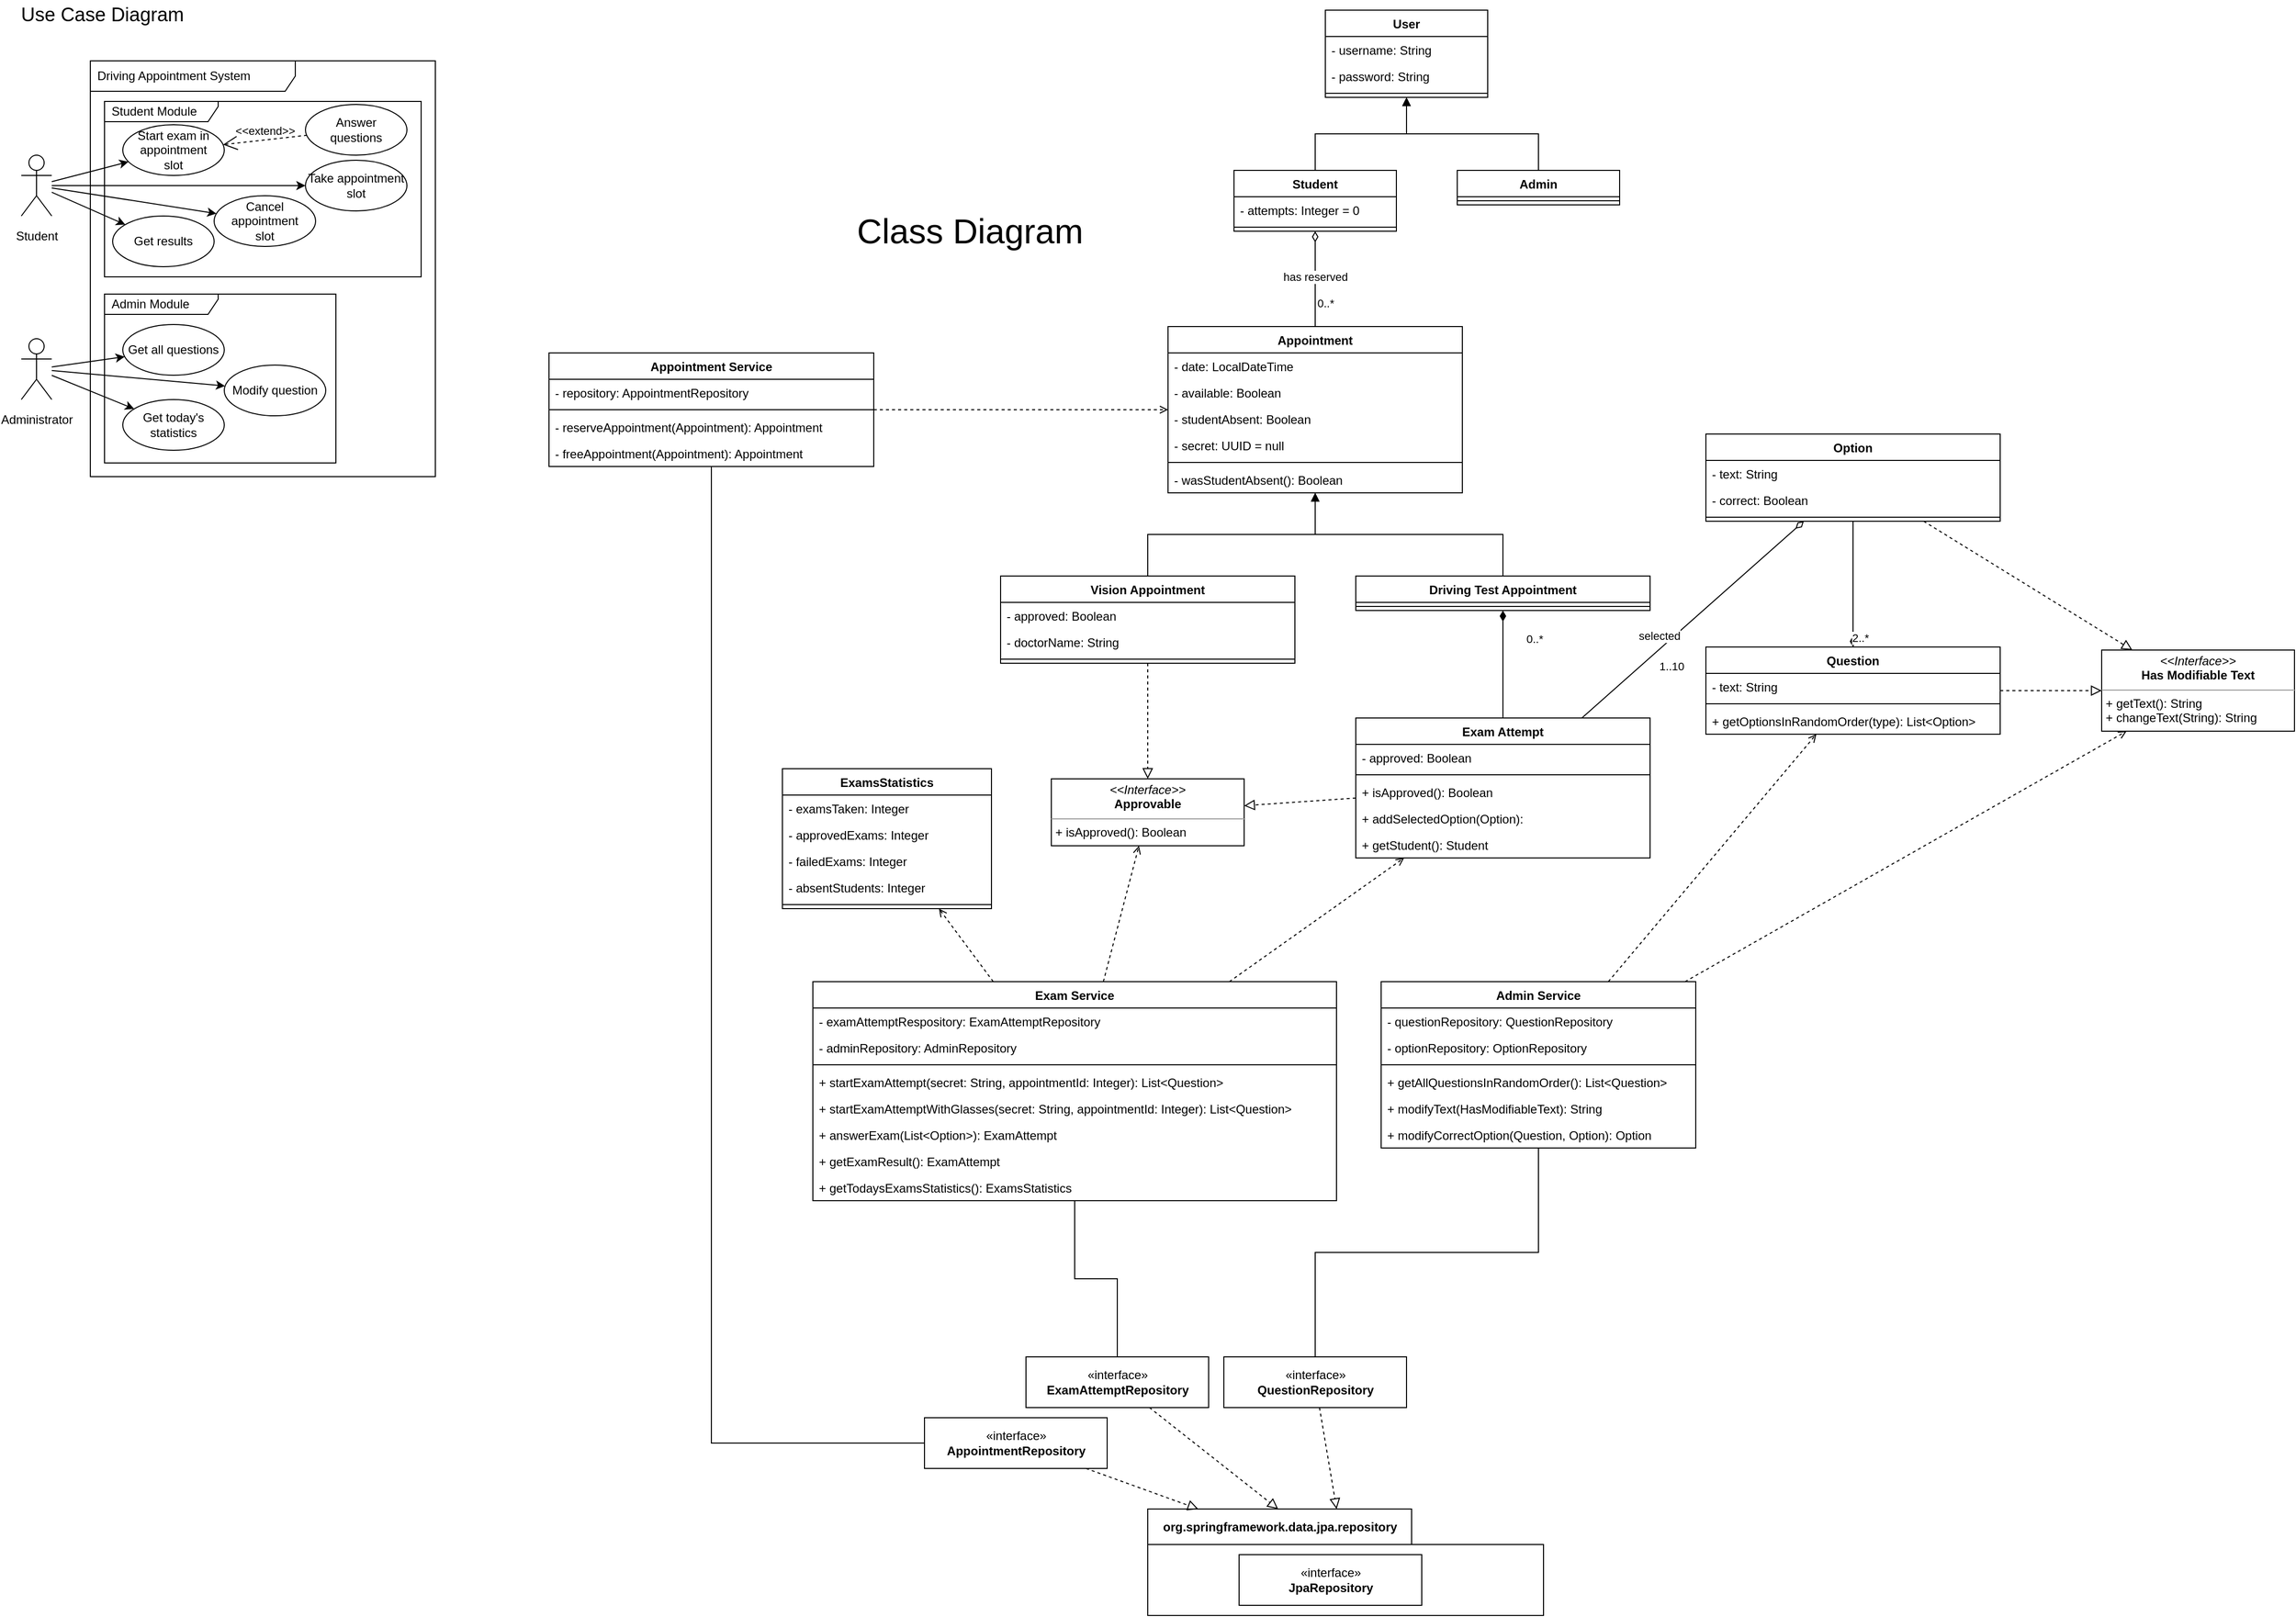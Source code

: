 <mxfile version="20.3.0" type="device"><diagram id="23iRSUPoRavnBvh4doch" name="Page-1"><mxGraphModel dx="1515" dy="1337" grid="1" gridSize="10" guides="1" tooltips="1" connect="1" arrows="1" fold="1" page="1" pageScale="1" pageWidth="1169" pageHeight="827" math="0" shadow="0"><root><mxCell id="0"/><mxCell id="1" parent="0"/><mxCell id="SGMvn93EfNvMgkkBNmYU-24" value="Student Module" style="shape=umlFrame;whiteSpace=wrap;html=1;width=112;height=20;boundedLbl=1;verticalAlign=middle;align=left;spacingLeft=5;fontSize=12;movable=1;resizable=1;rotatable=1;deletable=1;editable=1;connectable=1;" parent="1" vertex="1"><mxGeometry x="122" y="120" width="312" height="173" as="geometry"/></mxCell><mxCell id="SGMvn93EfNvMgkkBNmYU-25" value="Admin Module" style="shape=umlFrame;whiteSpace=wrap;html=1;width=112;height=20;boundedLbl=1;verticalAlign=middle;align=left;spacingLeft=5;fontSize=12;movable=1;resizable=1;rotatable=1;deletable=1;editable=1;connectable=1;" parent="1" vertex="1"><mxGeometry x="122" y="310" width="228" height="166.5" as="geometry"/></mxCell><mxCell id="2" value="&lt;font style=&quot;font-size: 19px;&quot;&gt;Use Case Diagram&lt;/font&gt;" style="text;html=1;strokeColor=none;fillColor=none;align=center;verticalAlign=middle;whiteSpace=wrap;rounded=0;movable=1;resizable=1;rotatable=1;deletable=1;editable=1;connectable=1;" parent="1" vertex="1"><mxGeometry x="30" y="20" width="180" height="30" as="geometry"/></mxCell><mxCell id="SGMvn93EfNvMgkkBNmYU-13" style="edgeStyle=none;rounded=0;orthogonalLoop=1;jettySize=auto;html=1;movable=1;resizable=1;rotatable=1;deletable=1;editable=1;connectable=1;" parent="1" source="VScSaB4HSaXqvbwl9zk3-2" target="SGMvn93EfNvMgkkBNmYU-5" edge="1"><mxGeometry relative="1" as="geometry"/></mxCell><mxCell id="SGMvn93EfNvMgkkBNmYU-16" style="edgeStyle=none;rounded=0;orthogonalLoop=1;jettySize=auto;html=1;movable=1;resizable=1;rotatable=1;deletable=1;editable=1;connectable=1;" parent="1" source="VScSaB4HSaXqvbwl9zk3-2" target="SGMvn93EfNvMgkkBNmYU-3" edge="1"><mxGeometry relative="1" as="geometry"/></mxCell><mxCell id="SGMvn93EfNvMgkkBNmYU-17" style="edgeStyle=none;rounded=0;orthogonalLoop=1;jettySize=auto;html=1;movable=1;resizable=1;rotatable=1;deletable=1;editable=1;connectable=1;" parent="1" source="VScSaB4HSaXqvbwl9zk3-2" target="SGMvn93EfNvMgkkBNmYU-4" edge="1"><mxGeometry relative="1" as="geometry"/></mxCell><mxCell id="SGMvn93EfNvMgkkBNmYU-23" style="edgeStyle=none;rounded=0;orthogonalLoop=1;jettySize=auto;html=1;" parent="1" source="VScSaB4HSaXqvbwl9zk3-2" target="SGMvn93EfNvMgkkBNmYU-21" edge="1"><mxGeometry relative="1" as="geometry"/></mxCell><mxCell id="VScSaB4HSaXqvbwl9zk3-2" value="&lt;font style=&quot;font-size: 12px;&quot;&gt;Student&lt;/font&gt;" style="shape=umlActor;verticalLabelPosition=bottom;verticalAlign=top;html=1;outlineConnect=0;fontSize=19;movable=1;resizable=1;rotatable=1;deletable=1;editable=1;connectable=1;" parent="1" vertex="1"><mxGeometry x="40" y="173" width="30" height="60" as="geometry"/></mxCell><mxCell id="SGMvn93EfNvMgkkBNmYU-18" style="edgeStyle=none;rounded=0;orthogonalLoop=1;jettySize=auto;html=1;movable=1;resizable=1;rotatable=1;deletable=1;editable=1;connectable=1;" parent="1" source="VScSaB4HSaXqvbwl9zk3-3" target="SGMvn93EfNvMgkkBNmYU-7" edge="1"><mxGeometry relative="1" as="geometry"/></mxCell><mxCell id="SGMvn93EfNvMgkkBNmYU-19" style="edgeStyle=none;rounded=0;orthogonalLoop=1;jettySize=auto;html=1;movable=1;resizable=1;rotatable=1;deletable=1;editable=1;connectable=1;" parent="1" source="VScSaB4HSaXqvbwl9zk3-3" target="SGMvn93EfNvMgkkBNmYU-6" edge="1"><mxGeometry relative="1" as="geometry"/></mxCell><mxCell id="SGMvn93EfNvMgkkBNmYU-20" style="edgeStyle=none;rounded=0;orthogonalLoop=1;jettySize=auto;html=1;movable=1;resizable=1;rotatable=1;deletable=1;editable=1;connectable=1;" parent="1" source="VScSaB4HSaXqvbwl9zk3-3" target="SGMvn93EfNvMgkkBNmYU-9" edge="1"><mxGeometry relative="1" as="geometry"/></mxCell><mxCell id="VScSaB4HSaXqvbwl9zk3-3" value="&lt;font style=&quot;font-size: 12px;&quot;&gt;Administrator&lt;/font&gt;" style="shape=umlActor;verticalLabelPosition=bottom;verticalAlign=top;html=1;outlineConnect=0;fontSize=19;movable=1;resizable=1;rotatable=1;deletable=1;editable=1;connectable=1;" parent="1" vertex="1"><mxGeometry x="40" y="354" width="30" height="60" as="geometry"/></mxCell><mxCell id="VScSaB4HSaXqvbwl9zk3-4" value="Driving Appointment&amp;nbsp;System" style="shape=umlFrame;whiteSpace=wrap;html=1;width=202;height=30;boundedLbl=1;verticalAlign=middle;align=left;spacingLeft=5;fontSize=12;movable=1;resizable=1;rotatable=1;deletable=1;editable=1;connectable=1;" parent="1" vertex="1"><mxGeometry x="108" y="80" width="340" height="410" as="geometry"/></mxCell><mxCell id="SGMvn93EfNvMgkkBNmYU-3" value="Take appointment&lt;br&gt;slot" style="ellipse;whiteSpace=wrap;html=1;movable=1;resizable=1;rotatable=1;deletable=1;editable=1;connectable=1;" parent="1" vertex="1"><mxGeometry x="320" y="178" width="100" height="50" as="geometry"/></mxCell><mxCell id="SGMvn93EfNvMgkkBNmYU-4" value="Cancel appointment&lt;br&gt;slot" style="ellipse;whiteSpace=wrap;html=1;movable=1;resizable=1;rotatable=1;deletable=1;editable=1;connectable=1;" parent="1" vertex="1"><mxGeometry x="230" y="213" width="100" height="50" as="geometry"/></mxCell><mxCell id="SGMvn93EfNvMgkkBNmYU-5" value="Start exam in appointment&lt;br&gt;slot" style="ellipse;whiteSpace=wrap;html=1;movable=1;resizable=1;rotatable=1;deletable=1;editable=1;connectable=1;" parent="1" vertex="1"><mxGeometry x="140" y="143" width="100" height="50" as="geometry"/></mxCell><mxCell id="SGMvn93EfNvMgkkBNmYU-6" value="Modify question" style="ellipse;whiteSpace=wrap;html=1;movable=1;resizable=1;rotatable=1;deletable=1;editable=1;connectable=1;" parent="1" vertex="1"><mxGeometry x="240" y="380" width="100" height="50" as="geometry"/></mxCell><mxCell id="SGMvn93EfNvMgkkBNmYU-7" value="Get all questions" style="ellipse;whiteSpace=wrap;html=1;movable=1;resizable=1;rotatable=1;deletable=1;editable=1;connectable=1;" parent="1" vertex="1"><mxGeometry x="140" y="340" width="100" height="50" as="geometry"/></mxCell><mxCell id="SGMvn93EfNvMgkkBNmYU-9" value="Get today's&lt;br&gt;statistics" style="ellipse;whiteSpace=wrap;html=1;movable=1;resizable=1;rotatable=1;deletable=1;editable=1;connectable=1;" parent="1" vertex="1"><mxGeometry x="140" y="414" width="100" height="50" as="geometry"/></mxCell><mxCell id="SGMvn93EfNvMgkkBNmYU-10" value="Answer&lt;br&gt;questions" style="ellipse;whiteSpace=wrap;html=1;movable=1;resizable=1;rotatable=1;deletable=1;editable=1;connectable=1;" parent="1" vertex="1"><mxGeometry x="320" y="123" width="100" height="50" as="geometry"/></mxCell><mxCell id="SGMvn93EfNvMgkkBNmYU-15" value="&amp;lt;&amp;lt;extend&amp;gt;&amp;gt;" style="edgeStyle=none;html=1;startArrow=open;endArrow=none;startSize=12;verticalAlign=bottom;dashed=1;labelBackgroundColor=none;rounded=0;movable=1;resizable=1;rotatable=1;deletable=1;editable=1;connectable=1;" parent="1" source="SGMvn93EfNvMgkkBNmYU-5" target="SGMvn93EfNvMgkkBNmYU-10" edge="1"><mxGeometry width="160" relative="1" as="geometry"><mxPoint x="190" y="283" as="sourcePoint"/><mxPoint x="350" y="283" as="targetPoint"/></mxGeometry></mxCell><mxCell id="SGMvn93EfNvMgkkBNmYU-21" value="Get results" style="ellipse;whiteSpace=wrap;html=1;movable=1;resizable=1;rotatable=1;deletable=1;editable=1;connectable=1;" parent="1" vertex="1"><mxGeometry x="130" y="233" width="100" height="50" as="geometry"/></mxCell><mxCell id="SGMvn93EfNvMgkkBNmYU-22" value="&lt;font style=&quot;font-size: 34px;&quot;&gt;Class Diagram&lt;/font&gt;" style="text;html=1;strokeColor=none;fillColor=none;align=center;verticalAlign=middle;whiteSpace=wrap;rounded=0;movable=1;resizable=1;rotatable=1;deletable=1;editable=1;connectable=1;" parent="1" vertex="1"><mxGeometry x="850" y="233" width="250" height="30" as="geometry"/></mxCell><mxCell id="SGMvn93EfNvMgkkBNmYU-30" value="User" style="swimlane;fontStyle=1;align=center;verticalAlign=top;childLayout=stackLayout;horizontal=1;startSize=26;horizontalStack=0;resizeParent=1;resizeParentMax=0;resizeLast=0;collapsible=1;marginBottom=0;" parent="1" vertex="1"><mxGeometry x="1325" y="30" width="160" height="86" as="geometry"/></mxCell><mxCell id="SGMvn93EfNvMgkkBNmYU-31" value="- username: String" style="text;strokeColor=none;fillColor=none;align=left;verticalAlign=top;spacingLeft=4;spacingRight=4;overflow=hidden;rotatable=0;points=[[0,0.5],[1,0.5]];portConstraint=eastwest;" parent="SGMvn93EfNvMgkkBNmYU-30" vertex="1"><mxGeometry y="26" width="160" height="26" as="geometry"/></mxCell><mxCell id="SGMvn93EfNvMgkkBNmYU-34" value="- password: String" style="text;strokeColor=none;fillColor=none;align=left;verticalAlign=top;spacingLeft=4;spacingRight=4;overflow=hidden;rotatable=0;points=[[0,0.5],[1,0.5]];portConstraint=eastwest;" parent="SGMvn93EfNvMgkkBNmYU-30" vertex="1"><mxGeometry y="52" width="160" height="26" as="geometry"/></mxCell><mxCell id="SGMvn93EfNvMgkkBNmYU-32" value="" style="line;strokeWidth=1;fillColor=none;align=left;verticalAlign=middle;spacingTop=-1;spacingLeft=3;spacingRight=3;rotatable=0;labelPosition=right;points=[];portConstraint=eastwest;strokeColor=inherit;" parent="SGMvn93EfNvMgkkBNmYU-30" vertex="1"><mxGeometry y="78" width="160" height="8" as="geometry"/></mxCell><mxCell id="SGMvn93EfNvMgkkBNmYU-46" style="edgeStyle=orthogonalEdgeStyle;rounded=0;orthogonalLoop=1;jettySize=auto;html=1;endArrow=block;endFill=1;" parent="1" source="SGMvn93EfNvMgkkBNmYU-35" target="SGMvn93EfNvMgkkBNmYU-30" edge="1"><mxGeometry relative="1" as="geometry"/></mxCell><mxCell id="SGMvn93EfNvMgkkBNmYU-35" value="Student" style="swimlane;fontStyle=1;align=center;verticalAlign=top;childLayout=stackLayout;horizontal=1;startSize=26;horizontalStack=0;resizeParent=1;resizeParentMax=0;resizeLast=0;collapsible=1;marginBottom=0;" parent="1" vertex="1"><mxGeometry x="1235" y="188" width="160" height="60" as="geometry"/></mxCell><mxCell id="SGMvn93EfNvMgkkBNmYU-76" value="- attempts: Integer = 0" style="text;strokeColor=none;fillColor=none;align=left;verticalAlign=top;spacingLeft=4;spacingRight=4;overflow=hidden;rotatable=0;points=[[0,0.5],[1,0.5]];portConstraint=eastwest;" parent="SGMvn93EfNvMgkkBNmYU-35" vertex="1"><mxGeometry y="26" width="160" height="26" as="geometry"/></mxCell><mxCell id="SGMvn93EfNvMgkkBNmYU-38" value="" style="line;strokeWidth=1;fillColor=none;align=left;verticalAlign=middle;spacingTop=-1;spacingLeft=3;spacingRight=3;rotatable=0;labelPosition=right;points=[];portConstraint=eastwest;strokeColor=inherit;" parent="SGMvn93EfNvMgkkBNmYU-35" vertex="1"><mxGeometry y="52" width="160" height="8" as="geometry"/></mxCell><mxCell id="SGMvn93EfNvMgkkBNmYU-45" style="edgeStyle=orthogonalEdgeStyle;rounded=0;orthogonalLoop=1;jettySize=auto;html=1;endArrow=block;endFill=1;" parent="1" source="SGMvn93EfNvMgkkBNmYU-40" target="SGMvn93EfNvMgkkBNmYU-30" edge="1"><mxGeometry relative="1" as="geometry"/></mxCell><mxCell id="SGMvn93EfNvMgkkBNmYU-40" value="Admin" style="swimlane;fontStyle=1;align=center;verticalAlign=top;childLayout=stackLayout;horizontal=1;startSize=26;horizontalStack=0;resizeParent=1;resizeParentMax=0;resizeLast=0;collapsible=1;marginBottom=0;" parent="1" vertex="1"><mxGeometry x="1455" y="188" width="160" height="34" as="geometry"/></mxCell><mxCell id="SGMvn93EfNvMgkkBNmYU-43" value="" style="line;strokeWidth=1;fillColor=none;align=left;verticalAlign=middle;spacingTop=-1;spacingLeft=3;spacingRight=3;rotatable=0;labelPosition=right;points=[];portConstraint=eastwest;strokeColor=inherit;" parent="SGMvn93EfNvMgkkBNmYU-40" vertex="1"><mxGeometry y="26" width="160" height="8" as="geometry"/></mxCell><mxCell id="SGMvn93EfNvMgkkBNmYU-47" value="Question" style="swimlane;fontStyle=1;align=center;verticalAlign=top;childLayout=stackLayout;horizontal=1;startSize=26;horizontalStack=0;resizeParent=1;resizeParentMax=0;resizeLast=0;collapsible=1;marginBottom=0;" parent="1" vertex="1"><mxGeometry x="1700" y="658" width="290" height="86" as="geometry"/></mxCell><mxCell id="SGMvn93EfNvMgkkBNmYU-50" value="- text: String" style="text;strokeColor=none;fillColor=none;align=left;verticalAlign=top;spacingLeft=4;spacingRight=4;overflow=hidden;rotatable=0;points=[[0,0.5],[1,0.5]];portConstraint=eastwest;" parent="SGMvn93EfNvMgkkBNmYU-47" vertex="1"><mxGeometry y="26" width="290" height="26" as="geometry"/></mxCell><mxCell id="SGMvn93EfNvMgkkBNmYU-48" value="" style="line;strokeWidth=1;fillColor=none;align=left;verticalAlign=middle;spacingTop=-1;spacingLeft=3;spacingRight=3;rotatable=0;labelPosition=right;points=[];portConstraint=eastwest;strokeColor=inherit;" parent="SGMvn93EfNvMgkkBNmYU-47" vertex="1"><mxGeometry y="52" width="290" height="8" as="geometry"/></mxCell><mxCell id="SGMvn93EfNvMgkkBNmYU-49" value="+ getOptionsInRandomOrder(type): List&lt;Option&gt;" style="text;strokeColor=none;fillColor=none;align=left;verticalAlign=top;spacingLeft=4;spacingRight=4;overflow=hidden;rotatable=0;points=[[0,0.5],[1,0.5]];portConstraint=eastwest;" parent="SGMvn93EfNvMgkkBNmYU-47" vertex="1"><mxGeometry y="60" width="290" height="26" as="geometry"/></mxCell><mxCell id="SGMvn93EfNvMgkkBNmYU-51" value="Option" style="swimlane;fontStyle=1;align=center;verticalAlign=top;childLayout=stackLayout;horizontal=1;startSize=26;horizontalStack=0;resizeParent=1;resizeParentMax=0;resizeLast=0;collapsible=1;marginBottom=0;" parent="1" vertex="1"><mxGeometry x="1700" y="448" width="290" height="86" as="geometry"/></mxCell><mxCell id="SGMvn93EfNvMgkkBNmYU-52" value="- text: String" style="text;strokeColor=none;fillColor=none;align=left;verticalAlign=top;spacingLeft=4;spacingRight=4;overflow=hidden;rotatable=0;points=[[0,0.5],[1,0.5]];portConstraint=eastwest;" parent="SGMvn93EfNvMgkkBNmYU-51" vertex="1"><mxGeometry y="26" width="290" height="26" as="geometry"/></mxCell><mxCell id="SGMvn93EfNvMgkkBNmYU-55" value="- correct: Boolean" style="text;strokeColor=none;fillColor=none;align=left;verticalAlign=top;spacingLeft=4;spacingRight=4;overflow=hidden;rotatable=0;points=[[0,0.5],[1,0.5]];portConstraint=eastwest;" parent="SGMvn93EfNvMgkkBNmYU-51" vertex="1"><mxGeometry y="52" width="290" height="26" as="geometry"/></mxCell><mxCell id="SGMvn93EfNvMgkkBNmYU-53" value="" style="line;strokeWidth=1;fillColor=none;align=left;verticalAlign=middle;spacingTop=-1;spacingLeft=3;spacingRight=3;rotatable=0;labelPosition=right;points=[];portConstraint=eastwest;strokeColor=inherit;" parent="SGMvn93EfNvMgkkBNmYU-51" vertex="1"><mxGeometry y="78" width="290" height="8" as="geometry"/></mxCell><mxCell id="SGMvn93EfNvMgkkBNmYU-56" value="Appointment" style="swimlane;fontStyle=1;align=center;verticalAlign=top;childLayout=stackLayout;horizontal=1;startSize=26;horizontalStack=0;resizeParent=1;resizeParentMax=0;resizeLast=0;collapsible=1;marginBottom=0;" parent="1" vertex="1"><mxGeometry x="1170" y="342" width="290" height="164" as="geometry"/></mxCell><mxCell id="SGMvn93EfNvMgkkBNmYU-60" value="- date: LocalDateTime" style="text;strokeColor=none;fillColor=none;align=left;verticalAlign=top;spacingLeft=4;spacingRight=4;overflow=hidden;rotatable=0;points=[[0,0.5],[1,0.5]];portConstraint=eastwest;" parent="SGMvn93EfNvMgkkBNmYU-56" vertex="1"><mxGeometry y="26" width="290" height="26" as="geometry"/></mxCell><mxCell id="SGMvn93EfNvMgkkBNmYU-61" value="- available: Boolean" style="text;strokeColor=none;fillColor=none;align=left;verticalAlign=top;spacingLeft=4;spacingRight=4;overflow=hidden;rotatable=0;points=[[0,0.5],[1,0.5]];portConstraint=eastwest;" parent="SGMvn93EfNvMgkkBNmYU-56" vertex="1"><mxGeometry y="52" width="290" height="26" as="geometry"/></mxCell><mxCell id="DyhR6PBjAMwKItRnX7ym-2" value="- studentAbsent: Boolean" style="text;strokeColor=none;fillColor=none;align=left;verticalAlign=top;spacingLeft=4;spacingRight=4;overflow=hidden;rotatable=0;points=[[0,0.5],[1,0.5]];portConstraint=eastwest;" vertex="1" parent="SGMvn93EfNvMgkkBNmYU-56"><mxGeometry y="78" width="290" height="26" as="geometry"/></mxCell><mxCell id="SGMvn93EfNvMgkkBNmYU-57" value="- secret: UUID = null" style="text;strokeColor=none;fillColor=none;align=left;verticalAlign=top;spacingLeft=4;spacingRight=4;overflow=hidden;rotatable=0;points=[[0,0.5],[1,0.5]];portConstraint=eastwest;" parent="SGMvn93EfNvMgkkBNmYU-56" vertex="1"><mxGeometry y="104" width="290" height="26" as="geometry"/></mxCell><mxCell id="SGMvn93EfNvMgkkBNmYU-58" value="" style="line;strokeWidth=1;fillColor=none;align=left;verticalAlign=middle;spacingTop=-1;spacingLeft=3;spacingRight=3;rotatable=0;labelPosition=right;points=[];portConstraint=eastwest;strokeColor=inherit;" parent="SGMvn93EfNvMgkkBNmYU-56" vertex="1"><mxGeometry y="130" width="290" height="8" as="geometry"/></mxCell><mxCell id="DyhR6PBjAMwKItRnX7ym-3" value="- wasStudentAbsent(): Boolean" style="text;strokeColor=none;fillColor=none;align=left;verticalAlign=top;spacingLeft=4;spacingRight=4;overflow=hidden;rotatable=0;points=[[0,0.5],[1,0.5]];portConstraint=eastwest;" vertex="1" parent="SGMvn93EfNvMgkkBNmYU-56"><mxGeometry y="138" width="290" height="26" as="geometry"/></mxCell><mxCell id="SGMvn93EfNvMgkkBNmYU-64" value="" style="endArrow=none;startArrow=diamondThin;endFill=0;startFill=0;html=1;verticalAlign=bottom;labelBackgroundColor=none;strokeWidth=1;startSize=8;endSize=8;rounded=0;" parent="1" source="SGMvn93EfNvMgkkBNmYU-35" target="SGMvn93EfNvMgkkBNmYU-56" edge="1"><mxGeometry width="160" relative="1" as="geometry"><mxPoint x="1305" y="268" as="sourcePoint"/><mxPoint x="1465" y="268" as="targetPoint"/></mxGeometry></mxCell><mxCell id="SGMvn93EfNvMgkkBNmYU-65" value="has reserved" style="edgeLabel;html=1;align=center;verticalAlign=middle;resizable=0;points=[];" parent="SGMvn93EfNvMgkkBNmYU-64" vertex="1" connectable="0"><mxGeometry x="0.347" y="3" relative="1" as="geometry"><mxPoint x="-3" y="-19" as="offset"/></mxGeometry></mxCell><mxCell id="SGMvn93EfNvMgkkBNmYU-80" value="0..*" style="edgeLabel;html=1;align=center;verticalAlign=middle;resizable=0;points=[];" parent="SGMvn93EfNvMgkkBNmYU-64" vertex="1" connectable="0"><mxGeometry x="0.363" y="-1" relative="1" as="geometry"><mxPoint x="11" y="7" as="offset"/></mxGeometry></mxCell><mxCell id="SGMvn93EfNvMgkkBNmYU-66" value="" style="endArrow=none;startArrow=diamondThin;endFill=0;startFill=1;html=1;verticalAlign=bottom;labelBackgroundColor=none;strokeWidth=1;startSize=8;endSize=8;rounded=0;" parent="1" source="SGMvn93EfNvMgkkBNmYU-47" target="SGMvn93EfNvMgkkBNmYU-51" edge="1"><mxGeometry width="160" relative="1" as="geometry"><mxPoint x="1455" y="565" as="sourcePoint"/><mxPoint x="1615" y="565" as="targetPoint"/></mxGeometry></mxCell><mxCell id="SGMvn93EfNvMgkkBNmYU-69" value="2..*" style="edgeLabel;html=1;align=center;verticalAlign=middle;resizable=0;points=[];" parent="SGMvn93EfNvMgkkBNmYU-66" vertex="1" connectable="0"><mxGeometry x="-0.372" y="4" relative="1" as="geometry"><mxPoint x="11" y="30" as="offset"/></mxGeometry></mxCell><mxCell id="SGMvn93EfNvMgkkBNmYU-70" value="Exam Attempt" style="swimlane;fontStyle=1;align=center;verticalAlign=top;childLayout=stackLayout;horizontal=1;startSize=26;horizontalStack=0;resizeParent=1;resizeParentMax=0;resizeLast=0;collapsible=1;marginBottom=0;" parent="1" vertex="1"><mxGeometry x="1355" y="728" width="290" height="138" as="geometry"/></mxCell><mxCell id="SGMvn93EfNvMgkkBNmYU-73" value="- approved: Boolean" style="text;strokeColor=none;fillColor=none;align=left;verticalAlign=top;spacingLeft=4;spacingRight=4;overflow=hidden;rotatable=0;points=[[0,0.5],[1,0.5]];portConstraint=eastwest;" parent="SGMvn93EfNvMgkkBNmYU-70" vertex="1"><mxGeometry y="26" width="290" height="26" as="geometry"/></mxCell><mxCell id="SGMvn93EfNvMgkkBNmYU-74" value="" style="line;strokeWidth=1;fillColor=none;align=left;verticalAlign=middle;spacingTop=-1;spacingLeft=3;spacingRight=3;rotatable=0;labelPosition=right;points=[];portConstraint=eastwest;strokeColor=inherit;" parent="SGMvn93EfNvMgkkBNmYU-70" vertex="1"><mxGeometry y="52" width="290" height="8" as="geometry"/></mxCell><mxCell id="SGMvn93EfNvMgkkBNmYU-75" value="+ isApproved(): Boolean" style="text;strokeColor=none;fillColor=none;align=left;verticalAlign=top;spacingLeft=4;spacingRight=4;overflow=hidden;rotatable=0;points=[[0,0.5],[1,0.5]];portConstraint=eastwest;" parent="SGMvn93EfNvMgkkBNmYU-70" vertex="1"><mxGeometry y="60" width="290" height="26" as="geometry"/></mxCell><mxCell id="SGMvn93EfNvMgkkBNmYU-102" value="+ addSelectedOption(Option):" style="text;strokeColor=none;fillColor=none;align=left;verticalAlign=top;spacingLeft=4;spacingRight=4;overflow=hidden;rotatable=0;points=[[0,0.5],[1,0.5]];portConstraint=eastwest;" parent="SGMvn93EfNvMgkkBNmYU-70" vertex="1"><mxGeometry y="86" width="290" height="26" as="geometry"/></mxCell><mxCell id="SGMvn93EfNvMgkkBNmYU-103" value="+ getStudent(): Student" style="text;strokeColor=none;fillColor=none;align=left;verticalAlign=top;spacingLeft=4;spacingRight=4;overflow=hidden;rotatable=0;points=[[0,0.5],[1,0.5]];portConstraint=eastwest;" parent="SGMvn93EfNvMgkkBNmYU-70" vertex="1"><mxGeometry y="112" width="290" height="26" as="geometry"/></mxCell><mxCell id="SGMvn93EfNvMgkkBNmYU-94" style="edgeStyle=orthogonalEdgeStyle;rounded=0;orthogonalLoop=1;jettySize=auto;html=1;endArrow=block;endFill=1;" parent="1" source="SGMvn93EfNvMgkkBNmYU-81" target="SGMvn93EfNvMgkkBNmYU-56" edge="1"><mxGeometry relative="1" as="geometry"><mxPoint x="1170" y="588.0" as="sourcePoint"/></mxGeometry></mxCell><mxCell id="SGMvn93EfNvMgkkBNmYU-81" value="Vision Appointment" style="swimlane;fontStyle=1;align=center;verticalAlign=top;childLayout=stackLayout;horizontal=1;startSize=26;horizontalStack=0;resizeParent=1;resizeParentMax=0;resizeLast=0;collapsible=1;marginBottom=0;" parent="1" vertex="1"><mxGeometry x="1005" y="588" width="290" height="86" as="geometry"/></mxCell><mxCell id="SGMvn93EfNvMgkkBNmYU-84" value="- approved: Boolean" style="text;strokeColor=none;fillColor=none;align=left;verticalAlign=top;spacingLeft=4;spacingRight=4;overflow=hidden;rotatable=0;points=[[0,0.5],[1,0.5]];portConstraint=eastwest;" parent="SGMvn93EfNvMgkkBNmYU-81" vertex="1"><mxGeometry y="26" width="290" height="26" as="geometry"/></mxCell><mxCell id="SGMvn93EfNvMgkkBNmYU-87" value="- doctorName: String" style="text;strokeColor=none;fillColor=none;align=left;verticalAlign=top;spacingLeft=4;spacingRight=4;overflow=hidden;rotatable=0;points=[[0,0.5],[1,0.5]];portConstraint=eastwest;" parent="SGMvn93EfNvMgkkBNmYU-81" vertex="1"><mxGeometry y="52" width="290" height="26" as="geometry"/></mxCell><mxCell id="SGMvn93EfNvMgkkBNmYU-85" value="" style="line;strokeWidth=1;fillColor=none;align=left;verticalAlign=middle;spacingTop=-1;spacingLeft=3;spacingRight=3;rotatable=0;labelPosition=right;points=[];portConstraint=eastwest;strokeColor=inherit;" parent="SGMvn93EfNvMgkkBNmYU-81" vertex="1"><mxGeometry y="78" width="290" height="8" as="geometry"/></mxCell><mxCell id="SGMvn93EfNvMgkkBNmYU-93" style="edgeStyle=orthogonalEdgeStyle;rounded=0;orthogonalLoop=1;jettySize=auto;html=1;endArrow=block;endFill=1;" parent="1" source="SGMvn93EfNvMgkkBNmYU-89" target="SGMvn93EfNvMgkkBNmYU-56" edge="1"><mxGeometry relative="1" as="geometry"/></mxCell><mxCell id="SGMvn93EfNvMgkkBNmYU-89" value="Driving Test Appointment" style="swimlane;fontStyle=1;align=center;verticalAlign=top;childLayout=stackLayout;horizontal=1;startSize=26;horizontalStack=0;resizeParent=1;resizeParentMax=0;resizeLast=0;collapsible=1;marginBottom=0;" parent="1" vertex="1"><mxGeometry x="1355" y="588" width="290" height="34" as="geometry"/></mxCell><mxCell id="SGMvn93EfNvMgkkBNmYU-92" value="" style="line;strokeWidth=1;fillColor=none;align=left;verticalAlign=middle;spacingTop=-1;spacingLeft=3;spacingRight=3;rotatable=0;labelPosition=right;points=[];portConstraint=eastwest;strokeColor=inherit;" parent="SGMvn93EfNvMgkkBNmYU-89" vertex="1"><mxGeometry y="26" width="290" height="8" as="geometry"/></mxCell><mxCell id="SGMvn93EfNvMgkkBNmYU-96" value="" style="endArrow=none;startArrow=diamondThin;endFill=0;startFill=1;html=1;verticalAlign=bottom;labelBackgroundColor=none;strokeWidth=1;startSize=8;endSize=8;rounded=0;" parent="1" source="SGMvn93EfNvMgkkBNmYU-89" target="SGMvn93EfNvMgkkBNmYU-70" edge="1"><mxGeometry width="160" relative="1" as="geometry"><mxPoint x="1595" y="428" as="sourcePoint"/><mxPoint x="1755" y="428" as="targetPoint"/></mxGeometry></mxCell><mxCell id="SGMvn93EfNvMgkkBNmYU-97" value="0..*" style="edgeLabel;html=1;align=center;verticalAlign=middle;resizable=0;points=[];" parent="SGMvn93EfNvMgkkBNmYU-96" vertex="1" connectable="0"><mxGeometry x="-0.236" relative="1" as="geometry"><mxPoint x="31" y="-13" as="offset"/></mxGeometry></mxCell><mxCell id="SGMvn93EfNvMgkkBNmYU-98" value="" style="endArrow=none;startArrow=diamondThin;endFill=0;startFill=0;html=1;verticalAlign=bottom;labelBackgroundColor=none;strokeWidth=1;startSize=8;endSize=8;rounded=0;" parent="1" source="SGMvn93EfNvMgkkBNmYU-51" target="SGMvn93EfNvMgkkBNmYU-70" edge="1"><mxGeometry width="160" relative="1" as="geometry"><mxPoint x="1895" y="418" as="sourcePoint"/><mxPoint x="2055" y="418" as="targetPoint"/></mxGeometry></mxCell><mxCell id="SGMvn93EfNvMgkkBNmYU-99" value="selected" style="edgeLabel;html=1;align=center;verticalAlign=middle;resizable=0;points=[];" parent="SGMvn93EfNvMgkkBNmYU-98" vertex="1" connectable="0"><mxGeometry x="0.348" y="2" relative="1" as="geometry"><mxPoint x="3" y="-19" as="offset"/></mxGeometry></mxCell><mxCell id="SGMvn93EfNvMgkkBNmYU-100" value="1..10" style="edgeLabel;html=1;align=center;verticalAlign=middle;resizable=0;points=[];" parent="SGMvn93EfNvMgkkBNmYU-98" vertex="1" connectable="0"><mxGeometry x="0.331" y="2" relative="1" as="geometry"><mxPoint x="13" y="12" as="offset"/></mxGeometry></mxCell><mxCell id="DyhR6PBjAMwKItRnX7ym-7" value="Appointment Service" style="swimlane;fontStyle=1;align=center;verticalAlign=top;childLayout=stackLayout;horizontal=1;startSize=26;horizontalStack=0;resizeParent=1;resizeParentMax=0;resizeLast=0;collapsible=1;marginBottom=0;" vertex="1" parent="1"><mxGeometry x="560" y="368" width="320" height="112" as="geometry"/></mxCell><mxCell id="DyhR6PBjAMwKItRnX7ym-8" value="- repository: AppointmentRepository" style="text;strokeColor=none;fillColor=none;align=left;verticalAlign=top;spacingLeft=4;spacingRight=4;overflow=hidden;rotatable=0;points=[[0,0.5],[1,0.5]];portConstraint=eastwest;" vertex="1" parent="DyhR6PBjAMwKItRnX7ym-7"><mxGeometry y="26" width="320" height="26" as="geometry"/></mxCell><mxCell id="DyhR6PBjAMwKItRnX7ym-12" value="" style="line;strokeWidth=1;fillColor=none;align=left;verticalAlign=middle;spacingTop=-1;spacingLeft=3;spacingRight=3;rotatable=0;labelPosition=right;points=[];portConstraint=eastwest;strokeColor=inherit;" vertex="1" parent="DyhR6PBjAMwKItRnX7ym-7"><mxGeometry y="52" width="320" height="8" as="geometry"/></mxCell><mxCell id="DyhR6PBjAMwKItRnX7ym-13" value="- reserveAppointment(Appointment): Appointment" style="text;strokeColor=none;fillColor=none;align=left;verticalAlign=top;spacingLeft=4;spacingRight=4;overflow=hidden;rotatable=0;points=[[0,0.5],[1,0.5]];portConstraint=eastwest;" vertex="1" parent="DyhR6PBjAMwKItRnX7ym-7"><mxGeometry y="60" width="320" height="26" as="geometry"/></mxCell><mxCell id="DyhR6PBjAMwKItRnX7ym-14" value="- freeAppointment(Appointment): Appointment" style="text;strokeColor=none;fillColor=none;align=left;verticalAlign=top;spacingLeft=4;spacingRight=4;overflow=hidden;rotatable=0;points=[[0,0.5],[1,0.5]];portConstraint=eastwest;" vertex="1" parent="DyhR6PBjAMwKItRnX7ym-7"><mxGeometry y="86" width="320" height="26" as="geometry"/></mxCell><mxCell id="DyhR6PBjAMwKItRnX7ym-17" value="" style="endArrow=open;html=1;rounded=0;align=center;verticalAlign=bottom;dashed=1;endFill=0;labelBackgroundColor=none;" edge="1" parent="1" source="DyhR6PBjAMwKItRnX7ym-7" target="SGMvn93EfNvMgkkBNmYU-56"><mxGeometry relative="1" as="geometry"><mxPoint x="900" y="228" as="sourcePoint"/><mxPoint x="1060" y="228" as="targetPoint"/></mxGeometry></mxCell><mxCell id="DyhR6PBjAMwKItRnX7ym-34" style="edgeStyle=orthogonalEdgeStyle;rounded=0;orthogonalLoop=1;jettySize=auto;html=1;endArrow=none;endFill=0;" edge="1" parent="1" source="DyhR6PBjAMwKItRnX7ym-80" target="DyhR6PBjAMwKItRnX7ym-7"><mxGeometry relative="1" as="geometry"><mxPoint x="940" y="214" as="sourcePoint"/></mxGeometry></mxCell><mxCell id="DyhR6PBjAMwKItRnX7ym-28" value="org.springframework.data.jpa.repository" style="shape=folder;fontStyle=1;tabWidth=260;tabHeight=35;tabPosition=left;html=1;boundedLbl=1;labelInHeader=1;container=1;collapsible=0;recursiveResize=0;" vertex="1" parent="1"><mxGeometry x="1150" y="1508" width="390" height="105" as="geometry"/></mxCell><mxCell id="DyhR6PBjAMwKItRnX7ym-27" value="«interface»&lt;br&gt;&lt;b&gt;JpaRepository&lt;/b&gt;" style="html=1;" vertex="1" parent="DyhR6PBjAMwKItRnX7ym-28"><mxGeometry x="90" y="45" width="180" height="50" as="geometry"/></mxCell><mxCell id="DyhR6PBjAMwKItRnX7ym-31" value="" style="endArrow=block;startArrow=none;endFill=0;startFill=0;endSize=8;html=1;verticalAlign=bottom;dashed=1;labelBackgroundColor=none;rounded=0;" edge="1" parent="1" source="DyhR6PBjAMwKItRnX7ym-80" target="DyhR6PBjAMwKItRnX7ym-28"><mxGeometry width="160" relative="1" as="geometry"><mxPoint x="947.245" y="1474" as="sourcePoint"/><mxPoint x="1010" y="1408" as="targetPoint"/></mxGeometry></mxCell><mxCell id="DyhR6PBjAMwKItRnX7ym-37" value="Exam Service" style="swimlane;fontStyle=1;align=center;verticalAlign=top;childLayout=stackLayout;horizontal=1;startSize=26;horizontalStack=0;resizeParent=1;resizeParentMax=0;resizeLast=0;collapsible=1;marginBottom=0;" vertex="1" parent="1"><mxGeometry x="820" y="988" width="516" height="216" as="geometry"/></mxCell><mxCell id="DyhR6PBjAMwKItRnX7ym-38" value="- examAttemptRespository: ExamAttemptRepository" style="text;strokeColor=none;fillColor=none;align=left;verticalAlign=top;spacingLeft=4;spacingRight=4;overflow=hidden;rotatable=0;points=[[0,0.5],[1,0.5]];portConstraint=eastwest;" vertex="1" parent="DyhR6PBjAMwKItRnX7ym-37"><mxGeometry y="26" width="516" height="26" as="geometry"/></mxCell><mxCell id="DyhR6PBjAMwKItRnX7ym-76" value="- adminRepository: AdminRepository" style="text;strokeColor=none;fillColor=none;align=left;verticalAlign=top;spacingLeft=4;spacingRight=4;overflow=hidden;rotatable=0;points=[[0,0.5],[1,0.5]];portConstraint=eastwest;" vertex="1" parent="DyhR6PBjAMwKItRnX7ym-37"><mxGeometry y="52" width="516" height="26" as="geometry"/></mxCell><mxCell id="DyhR6PBjAMwKItRnX7ym-39" value="" style="line;strokeWidth=1;fillColor=none;align=left;verticalAlign=middle;spacingTop=-1;spacingLeft=3;spacingRight=3;rotatable=0;labelPosition=right;points=[];portConstraint=eastwest;strokeColor=inherit;" vertex="1" parent="DyhR6PBjAMwKItRnX7ym-37"><mxGeometry y="78" width="516" height="8" as="geometry"/></mxCell><mxCell id="DyhR6PBjAMwKItRnX7ym-43" value="+ startExamAttempt(secret: String, appointmentId: Integer): List&lt;Question&gt;" style="text;strokeColor=none;fillColor=none;align=left;verticalAlign=top;spacingLeft=4;spacingRight=4;overflow=hidden;rotatable=0;points=[[0,0.5],[1,0.5]];portConstraint=eastwest;" vertex="1" parent="DyhR6PBjAMwKItRnX7ym-37"><mxGeometry y="86" width="516" height="26" as="geometry"/></mxCell><mxCell id="DyhR6PBjAMwKItRnX7ym-49" value="+ startExamAttemptWithGlasses(secret: String, appointmentId: Integer): List&lt;Question&gt;" style="text;strokeColor=none;fillColor=none;align=left;verticalAlign=top;spacingLeft=4;spacingRight=4;overflow=hidden;rotatable=0;points=[[0,0.5],[1,0.5]];portConstraint=eastwest;" vertex="1" parent="DyhR6PBjAMwKItRnX7ym-37"><mxGeometry y="112" width="516" height="26" as="geometry"/></mxCell><mxCell id="DyhR6PBjAMwKItRnX7ym-55" value="+ answerExam(List&lt;Option&gt;): ExamAttempt" style="text;strokeColor=none;fillColor=none;align=left;verticalAlign=top;spacingLeft=4;spacingRight=4;overflow=hidden;rotatable=0;points=[[0,0.5],[1,0.5]];portConstraint=eastwest;" vertex="1" parent="DyhR6PBjAMwKItRnX7ym-37"><mxGeometry y="138" width="516" height="26" as="geometry"/></mxCell><mxCell id="DyhR6PBjAMwKItRnX7ym-102" value="+ getExamResult(): ExamAttempt" style="text;strokeColor=none;fillColor=none;align=left;verticalAlign=top;spacingLeft=4;spacingRight=4;overflow=hidden;rotatable=0;points=[[0,0.5],[1,0.5]];portConstraint=eastwest;" vertex="1" parent="DyhR6PBjAMwKItRnX7ym-37"><mxGeometry y="164" width="516" height="26" as="geometry"/></mxCell><mxCell id="DyhR6PBjAMwKItRnX7ym-89" value="+ getTodaysExamsStatistics(): ExamsStatistics" style="text;strokeColor=none;fillColor=none;align=left;verticalAlign=top;spacingLeft=4;spacingRight=4;overflow=hidden;rotatable=0;points=[[0,0.5],[1,0.5]];portConstraint=eastwest;" vertex="1" parent="DyhR6PBjAMwKItRnX7ym-37"><mxGeometry y="190" width="516" height="26" as="geometry"/></mxCell><mxCell id="DyhR6PBjAMwKItRnX7ym-48" style="edgeStyle=orthogonalEdgeStyle;rounded=0;orthogonalLoop=1;jettySize=auto;html=1;endArrow=none;endFill=0;" edge="1" parent="1" source="DyhR6PBjAMwKItRnX7ym-45" target="DyhR6PBjAMwKItRnX7ym-37"><mxGeometry relative="1" as="geometry"/></mxCell><mxCell id="DyhR6PBjAMwKItRnX7ym-45" value="«interface»&lt;br&gt;&lt;b&gt;ExamAttemptRepository&lt;/b&gt;" style="html=1;" vertex="1" parent="1"><mxGeometry x="1030" y="1358" width="180" height="50" as="geometry"/></mxCell><mxCell id="DyhR6PBjAMwKItRnX7ym-47" value="" style="endArrow=block;startArrow=none;endFill=0;startFill=0;endSize=8;html=1;verticalAlign=bottom;dashed=1;labelBackgroundColor=none;rounded=0;" edge="1" parent="1" source="DyhR6PBjAMwKItRnX7ym-45" target="DyhR6PBjAMwKItRnX7ym-28"><mxGeometry width="160" relative="1" as="geometry"><mxPoint x="697.706" y="1458" as="sourcePoint"/><mxPoint x="840.294" y="1338" as="targetPoint"/></mxGeometry></mxCell><mxCell id="DyhR6PBjAMwKItRnX7ym-57" value="" style="endArrow=open;html=1;rounded=0;align=center;verticalAlign=bottom;dashed=1;endFill=0;labelBackgroundColor=none;" edge="1" parent="1" source="DyhR6PBjAMwKItRnX7ym-37" target="SGMvn93EfNvMgkkBNmYU-70"><mxGeometry relative="1" as="geometry"><mxPoint x="1110" y="878" as="sourcePoint"/><mxPoint x="1180" y="434" as="targetPoint"/></mxGeometry></mxCell><mxCell id="DyhR6PBjAMwKItRnX7ym-58" value="Admin Service" style="swimlane;fontStyle=1;align=center;verticalAlign=top;childLayout=stackLayout;horizontal=1;startSize=26;horizontalStack=0;resizeParent=1;resizeParentMax=0;resizeLast=0;collapsible=1;marginBottom=0;" vertex="1" parent="1"><mxGeometry x="1380" y="988" width="310" height="164" as="geometry"/></mxCell><mxCell id="DyhR6PBjAMwKItRnX7ym-59" value="- questionRepository: QuestionRepository" style="text;strokeColor=none;fillColor=none;align=left;verticalAlign=top;spacingLeft=4;spacingRight=4;overflow=hidden;rotatable=0;points=[[0,0.5],[1,0.5]];portConstraint=eastwest;" vertex="1" parent="DyhR6PBjAMwKItRnX7ym-58"><mxGeometry y="26" width="310" height="26" as="geometry"/></mxCell><mxCell id="DyhR6PBjAMwKItRnX7ym-86" value="- optionRepository: OptionRepository" style="text;strokeColor=none;fillColor=none;align=left;verticalAlign=top;spacingLeft=4;spacingRight=4;overflow=hidden;rotatable=0;points=[[0,0.5],[1,0.5]];portConstraint=eastwest;" vertex="1" parent="DyhR6PBjAMwKItRnX7ym-58"><mxGeometry y="52" width="310" height="26" as="geometry"/></mxCell><mxCell id="DyhR6PBjAMwKItRnX7ym-60" value="" style="line;strokeWidth=1;fillColor=none;align=left;verticalAlign=middle;spacingTop=-1;spacingLeft=3;spacingRight=3;rotatable=0;labelPosition=right;points=[];portConstraint=eastwest;strokeColor=inherit;" vertex="1" parent="DyhR6PBjAMwKItRnX7ym-58"><mxGeometry y="78" width="310" height="8" as="geometry"/></mxCell><mxCell id="DyhR6PBjAMwKItRnX7ym-61" value="+ getAllQuestionsInRandomOrder(): List&lt;Question&gt;" style="text;strokeColor=none;fillColor=none;align=left;verticalAlign=top;spacingLeft=4;spacingRight=4;overflow=hidden;rotatable=0;points=[[0,0.5],[1,0.5]];portConstraint=eastwest;" vertex="1" parent="DyhR6PBjAMwKItRnX7ym-58"><mxGeometry y="86" width="310" height="26" as="geometry"/></mxCell><mxCell id="DyhR6PBjAMwKItRnX7ym-73" value="+ modifyText(HasModifiableText): String" style="text;strokeColor=none;fillColor=none;align=left;verticalAlign=top;spacingLeft=4;spacingRight=4;overflow=hidden;rotatable=0;points=[[0,0.5],[1,0.5]];portConstraint=eastwest;" vertex="1" parent="DyhR6PBjAMwKItRnX7ym-58"><mxGeometry y="112" width="310" height="26" as="geometry"/></mxCell><mxCell id="DyhR6PBjAMwKItRnX7ym-87" value="+ modifyCorrectOption(Question, Option): Option" style="text;strokeColor=none;fillColor=none;align=left;verticalAlign=top;spacingLeft=4;spacingRight=4;overflow=hidden;rotatable=0;points=[[0,0.5],[1,0.5]];portConstraint=eastwest;" vertex="1" parent="DyhR6PBjAMwKItRnX7ym-58"><mxGeometry y="138" width="310" height="26" as="geometry"/></mxCell><mxCell id="DyhR6PBjAMwKItRnX7ym-65" value="&lt;p style=&quot;margin:0px;margin-top:4px;text-align:center;&quot;&gt;&lt;i&gt;&amp;lt;&amp;lt;Interface&amp;gt;&amp;gt;&lt;/i&gt;&lt;br&gt;&lt;b&gt;Has Modifiable Text&lt;/b&gt;&lt;/p&gt;&lt;hr size=&quot;1&quot;&gt;&lt;p style=&quot;margin:0px;margin-left:4px;&quot;&gt;+ getText(): String&lt;/p&gt;&lt;p style=&quot;margin:0px;margin-left:4px;&quot;&gt;+ changeText(String): String&lt;/p&gt;" style="verticalAlign=top;align=left;overflow=fill;fontSize=12;fontFamily=Helvetica;html=1;" vertex="1" parent="1"><mxGeometry x="2090" y="661" width="190" height="80" as="geometry"/></mxCell><mxCell id="DyhR6PBjAMwKItRnX7ym-67" value="" style="endArrow=block;startArrow=none;endFill=0;startFill=0;endSize=8;html=1;verticalAlign=bottom;dashed=1;labelBackgroundColor=none;rounded=0;" edge="1" parent="1" source="SGMvn93EfNvMgkkBNmYU-47" target="DyhR6PBjAMwKItRnX7ym-65"><mxGeometry width="160" relative="1" as="geometry"><mxPoint x="1904.485" y="231" as="sourcePoint"/><mxPoint x="1829.995" y="85" as="targetPoint"/></mxGeometry></mxCell><mxCell id="DyhR6PBjAMwKItRnX7ym-68" value="" style="endArrow=block;startArrow=none;endFill=0;startFill=0;endSize=8;html=1;verticalAlign=bottom;dashed=1;labelBackgroundColor=none;rounded=0;" edge="1" parent="1" source="SGMvn93EfNvMgkkBNmYU-51" target="DyhR6PBjAMwKItRnX7ym-65"><mxGeometry width="160" relative="1" as="geometry"><mxPoint x="1913.743" y="308" as="sourcePoint"/><mxPoint x="2050.355" y="208" as="targetPoint"/></mxGeometry></mxCell><mxCell id="DyhR6PBjAMwKItRnX7ym-69" value="&lt;p style=&quot;margin:0px;margin-top:4px;text-align:center;&quot;&gt;&lt;i&gt;&amp;lt;&amp;lt;Interface&amp;gt;&amp;gt;&lt;/i&gt;&lt;br&gt;&lt;b&gt;Approvable&lt;/b&gt;&lt;/p&gt;&lt;hr size=&quot;1&quot;&gt;&lt;p style=&quot;margin:0px;margin-left:4px;&quot;&gt;+ isApproved(): Boolean&lt;/p&gt;" style="verticalAlign=top;align=left;overflow=fill;fontSize=12;fontFamily=Helvetica;html=1;" vertex="1" parent="1"><mxGeometry x="1055" y="788" width="190" height="66" as="geometry"/></mxCell><mxCell id="DyhR6PBjAMwKItRnX7ym-70" value="" style="endArrow=block;startArrow=none;endFill=0;startFill=0;endSize=8;html=1;verticalAlign=bottom;dashed=1;labelBackgroundColor=none;rounded=0;" edge="1" parent="1" source="SGMvn93EfNvMgkkBNmYU-81" target="DyhR6PBjAMwKItRnX7ym-69"><mxGeometry width="160" relative="1" as="geometry"><mxPoint x="1200" y="748" as="sourcePoint"/><mxPoint x="1360" y="748" as="targetPoint"/></mxGeometry></mxCell><mxCell id="DyhR6PBjAMwKItRnX7ym-71" value="" style="endArrow=block;startArrow=none;endFill=0;startFill=0;endSize=8;html=1;verticalAlign=bottom;dashed=1;labelBackgroundColor=none;rounded=0;" edge="1" parent="1" source="SGMvn93EfNvMgkkBNmYU-70" target="DyhR6PBjAMwKItRnX7ym-69"><mxGeometry width="160" relative="1" as="geometry"><mxPoint x="1159.269" y="684" as="sourcePoint"/><mxPoint x="1155.561" y="902" as="targetPoint"/></mxGeometry></mxCell><mxCell id="DyhR6PBjAMwKItRnX7ym-74" value="" style="endArrow=open;html=1;rounded=0;align=center;verticalAlign=bottom;dashed=1;endFill=0;labelBackgroundColor=none;" edge="1" parent="1" source="DyhR6PBjAMwKItRnX7ym-58" target="DyhR6PBjAMwKItRnX7ym-65"><mxGeometry relative="1" as="geometry"><mxPoint x="1860" y="608" as="sourcePoint"/><mxPoint x="2020" y="608" as="targetPoint"/></mxGeometry></mxCell><mxCell id="DyhR6PBjAMwKItRnX7ym-77" value="" style="endArrow=open;html=1;rounded=0;align=center;verticalAlign=bottom;dashed=1;endFill=0;labelBackgroundColor=none;" edge="1" parent="1" source="DyhR6PBjAMwKItRnX7ym-37" target="DyhR6PBjAMwKItRnX7ym-69"><mxGeometry relative="1" as="geometry"><mxPoint x="938" y="802.176" as="sourcePoint"/><mxPoint x="1365" y="805.777" as="targetPoint"/></mxGeometry></mxCell><mxCell id="DyhR6PBjAMwKItRnX7ym-80" value="«interface»&lt;br&gt;&lt;b&gt;AppointmentRepository&lt;/b&gt;" style="html=1;" vertex="1" parent="1"><mxGeometry x="930" y="1418" width="180" height="50" as="geometry"/></mxCell><mxCell id="DyhR6PBjAMwKItRnX7ym-84" style="edgeStyle=orthogonalEdgeStyle;rounded=0;orthogonalLoop=1;jettySize=auto;html=1;endArrow=none;endFill=0;" edge="1" parent="1" source="DyhR6PBjAMwKItRnX7ym-81" target="DyhR6PBjAMwKItRnX7ym-58"><mxGeometry relative="1" as="geometry"/></mxCell><mxCell id="DyhR6PBjAMwKItRnX7ym-81" value="«interface»&lt;br&gt;&lt;b&gt;QuestionRepository&lt;/b&gt;" style="html=1;" vertex="1" parent="1"><mxGeometry x="1225" y="1358" width="180" height="50" as="geometry"/></mxCell><mxCell id="DyhR6PBjAMwKItRnX7ym-83" value="" style="endArrow=block;startArrow=none;endFill=0;startFill=0;endSize=8;html=1;verticalAlign=bottom;dashed=1;labelBackgroundColor=none;rounded=0;" edge="1" parent="1" source="DyhR6PBjAMwKItRnX7ym-81" target="DyhR6PBjAMwKItRnX7ym-28"><mxGeometry width="160" relative="1" as="geometry"><mxPoint x="957.245" y="1484" as="sourcePoint"/><mxPoint x="882.755" y="1338" as="targetPoint"/></mxGeometry></mxCell><mxCell id="DyhR6PBjAMwKItRnX7ym-85" value="" style="endArrow=open;html=1;rounded=0;align=center;verticalAlign=bottom;dashed=1;endFill=0;labelBackgroundColor=none;" edge="1" parent="1" source="DyhR6PBjAMwKItRnX7ym-58" target="SGMvn93EfNvMgkkBNmYU-47"><mxGeometry relative="1" as="geometry"><mxPoint x="1894.441" y="90" as="sourcePoint"/><mxPoint x="2172.542" y="352" as="targetPoint"/></mxGeometry></mxCell><mxCell id="DyhR6PBjAMwKItRnX7ym-90" value="ExamsStatistics" style="swimlane;fontStyle=1;align=center;verticalAlign=top;childLayout=stackLayout;horizontal=1;startSize=26;horizontalStack=0;resizeParent=1;resizeParentMax=0;resizeLast=0;collapsible=1;marginBottom=0;" vertex="1" parent="1"><mxGeometry x="790" y="778" width="206" height="138" as="geometry"/></mxCell><mxCell id="DyhR6PBjAMwKItRnX7ym-91" value="- examsTaken: Integer" style="text;strokeColor=none;fillColor=none;align=left;verticalAlign=top;spacingLeft=4;spacingRight=4;overflow=hidden;rotatable=0;points=[[0,0.5],[1,0.5]];portConstraint=eastwest;" vertex="1" parent="DyhR6PBjAMwKItRnX7ym-90"><mxGeometry y="26" width="206" height="26" as="geometry"/></mxCell><mxCell id="DyhR6PBjAMwKItRnX7ym-92" value="- approvedExams: Integer" style="text;strokeColor=none;fillColor=none;align=left;verticalAlign=top;spacingLeft=4;spacingRight=4;overflow=hidden;rotatable=0;points=[[0,0.5],[1,0.5]];portConstraint=eastwest;" vertex="1" parent="DyhR6PBjAMwKItRnX7ym-90"><mxGeometry y="52" width="206" height="26" as="geometry"/></mxCell><mxCell id="DyhR6PBjAMwKItRnX7ym-98" value="- failedExams: Integer" style="text;strokeColor=none;fillColor=none;align=left;verticalAlign=top;spacingLeft=4;spacingRight=4;overflow=hidden;rotatable=0;points=[[0,0.5],[1,0.5]];portConstraint=eastwest;" vertex="1" parent="DyhR6PBjAMwKItRnX7ym-90"><mxGeometry y="78" width="206" height="26" as="geometry"/></mxCell><mxCell id="DyhR6PBjAMwKItRnX7ym-99" value="- absentStudents: Integer" style="text;strokeColor=none;fillColor=none;align=left;verticalAlign=top;spacingLeft=4;spacingRight=4;overflow=hidden;rotatable=0;points=[[0,0.5],[1,0.5]];portConstraint=eastwest;" vertex="1" parent="DyhR6PBjAMwKItRnX7ym-90"><mxGeometry y="104" width="206" height="26" as="geometry"/></mxCell><mxCell id="DyhR6PBjAMwKItRnX7ym-93" value="" style="line;strokeWidth=1;fillColor=none;align=left;verticalAlign=middle;spacingTop=-1;spacingLeft=3;spacingRight=3;rotatable=0;labelPosition=right;points=[];portConstraint=eastwest;strokeColor=inherit;" vertex="1" parent="DyhR6PBjAMwKItRnX7ym-90"><mxGeometry y="130" width="206" height="8" as="geometry"/></mxCell><mxCell id="DyhR6PBjAMwKItRnX7ym-100" value="" style="endArrow=open;html=1;rounded=0;align=center;verticalAlign=bottom;dashed=1;endFill=0;labelBackgroundColor=none;" edge="1" parent="1" source="DyhR6PBjAMwKItRnX7ym-37" target="DyhR6PBjAMwKItRnX7ym-90"><mxGeometry relative="1" as="geometry"><mxPoint x="640" y="928" as="sourcePoint"/><mxPoint x="800" y="928" as="targetPoint"/></mxGeometry></mxCell></root></mxGraphModel></diagram></mxfile>